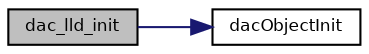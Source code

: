 digraph "dac_lld_init"
{
  bgcolor="transparent";
  edge [fontname="Helvetica",fontsize="8",labelfontname="Helvetica",labelfontsize="8"];
  node [fontname="Helvetica",fontsize="8",shape=record];
  rankdir="LR";
  Node1 [label="dac_lld_init",height=0.2,width=0.4,color="black", fillcolor="grey75", style="filled", fontcolor="black"];
  Node1 -> Node2 [color="midnightblue",fontsize="8",style="solid",fontname="Helvetica"];
  Node2 [label="dacObjectInit",height=0.2,width=0.4,color="black",URL="$group___d_a_c.html#ga7db2b0f02fe73c78e751697aeaa8b008",tooltip="Initializes the standard part of a DACDriver structure. "];
}
